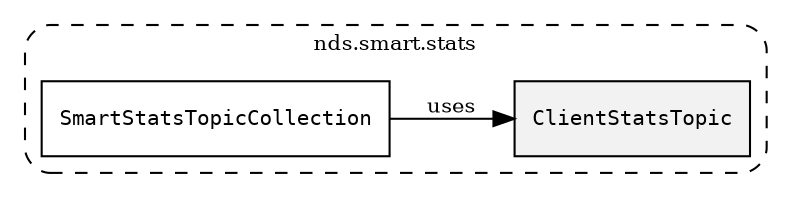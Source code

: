 /**
 * This dot file creates symbol collaboration diagram for ClientStatsTopic.
 */
digraph ZSERIO
{
    node [shape=box, fontsize=10];
    rankdir="LR";
    fontsize=10;
    tooltip="ClientStatsTopic collaboration diagram";

    subgraph "cluster_nds.smart.stats"
    {
        style="dashed, rounded";
        label="nds.smart.stats";
        tooltip="Package nds.smart.stats";
        href="../../../content/packages/nds.smart.stats.html#Package-nds-smart-stats";
        target="_parent";

        "ClientStatsTopic" [style="filled", fillcolor="#0000000D", target="_parent", label=<<font face="monospace"><table align="center" border="0" cellspacing="0" cellpadding="0"><tr><td href="../../../content/packages/nds.smart.stats.html#Structure-ClientStatsTopic" title="Structure defined in nds.smart.stats">ClientStatsTopic</td></tr></table></font>>];
        "SmartStatsTopicCollection" [target="_parent", label=<<font face="monospace"><table align="center" border="0" cellspacing="0" cellpadding="0"><tr><td href="../../../content/packages/nds.smart.stats.html#Pubsub-SmartStatsTopicCollection" title="Pubsub defined in nds.smart.stats">SmartStatsTopicCollection</td></tr></table></font>>];
    }

    "SmartStatsTopicCollection" -> "ClientStatsTopic" [label="uses", fontsize=10];
}
